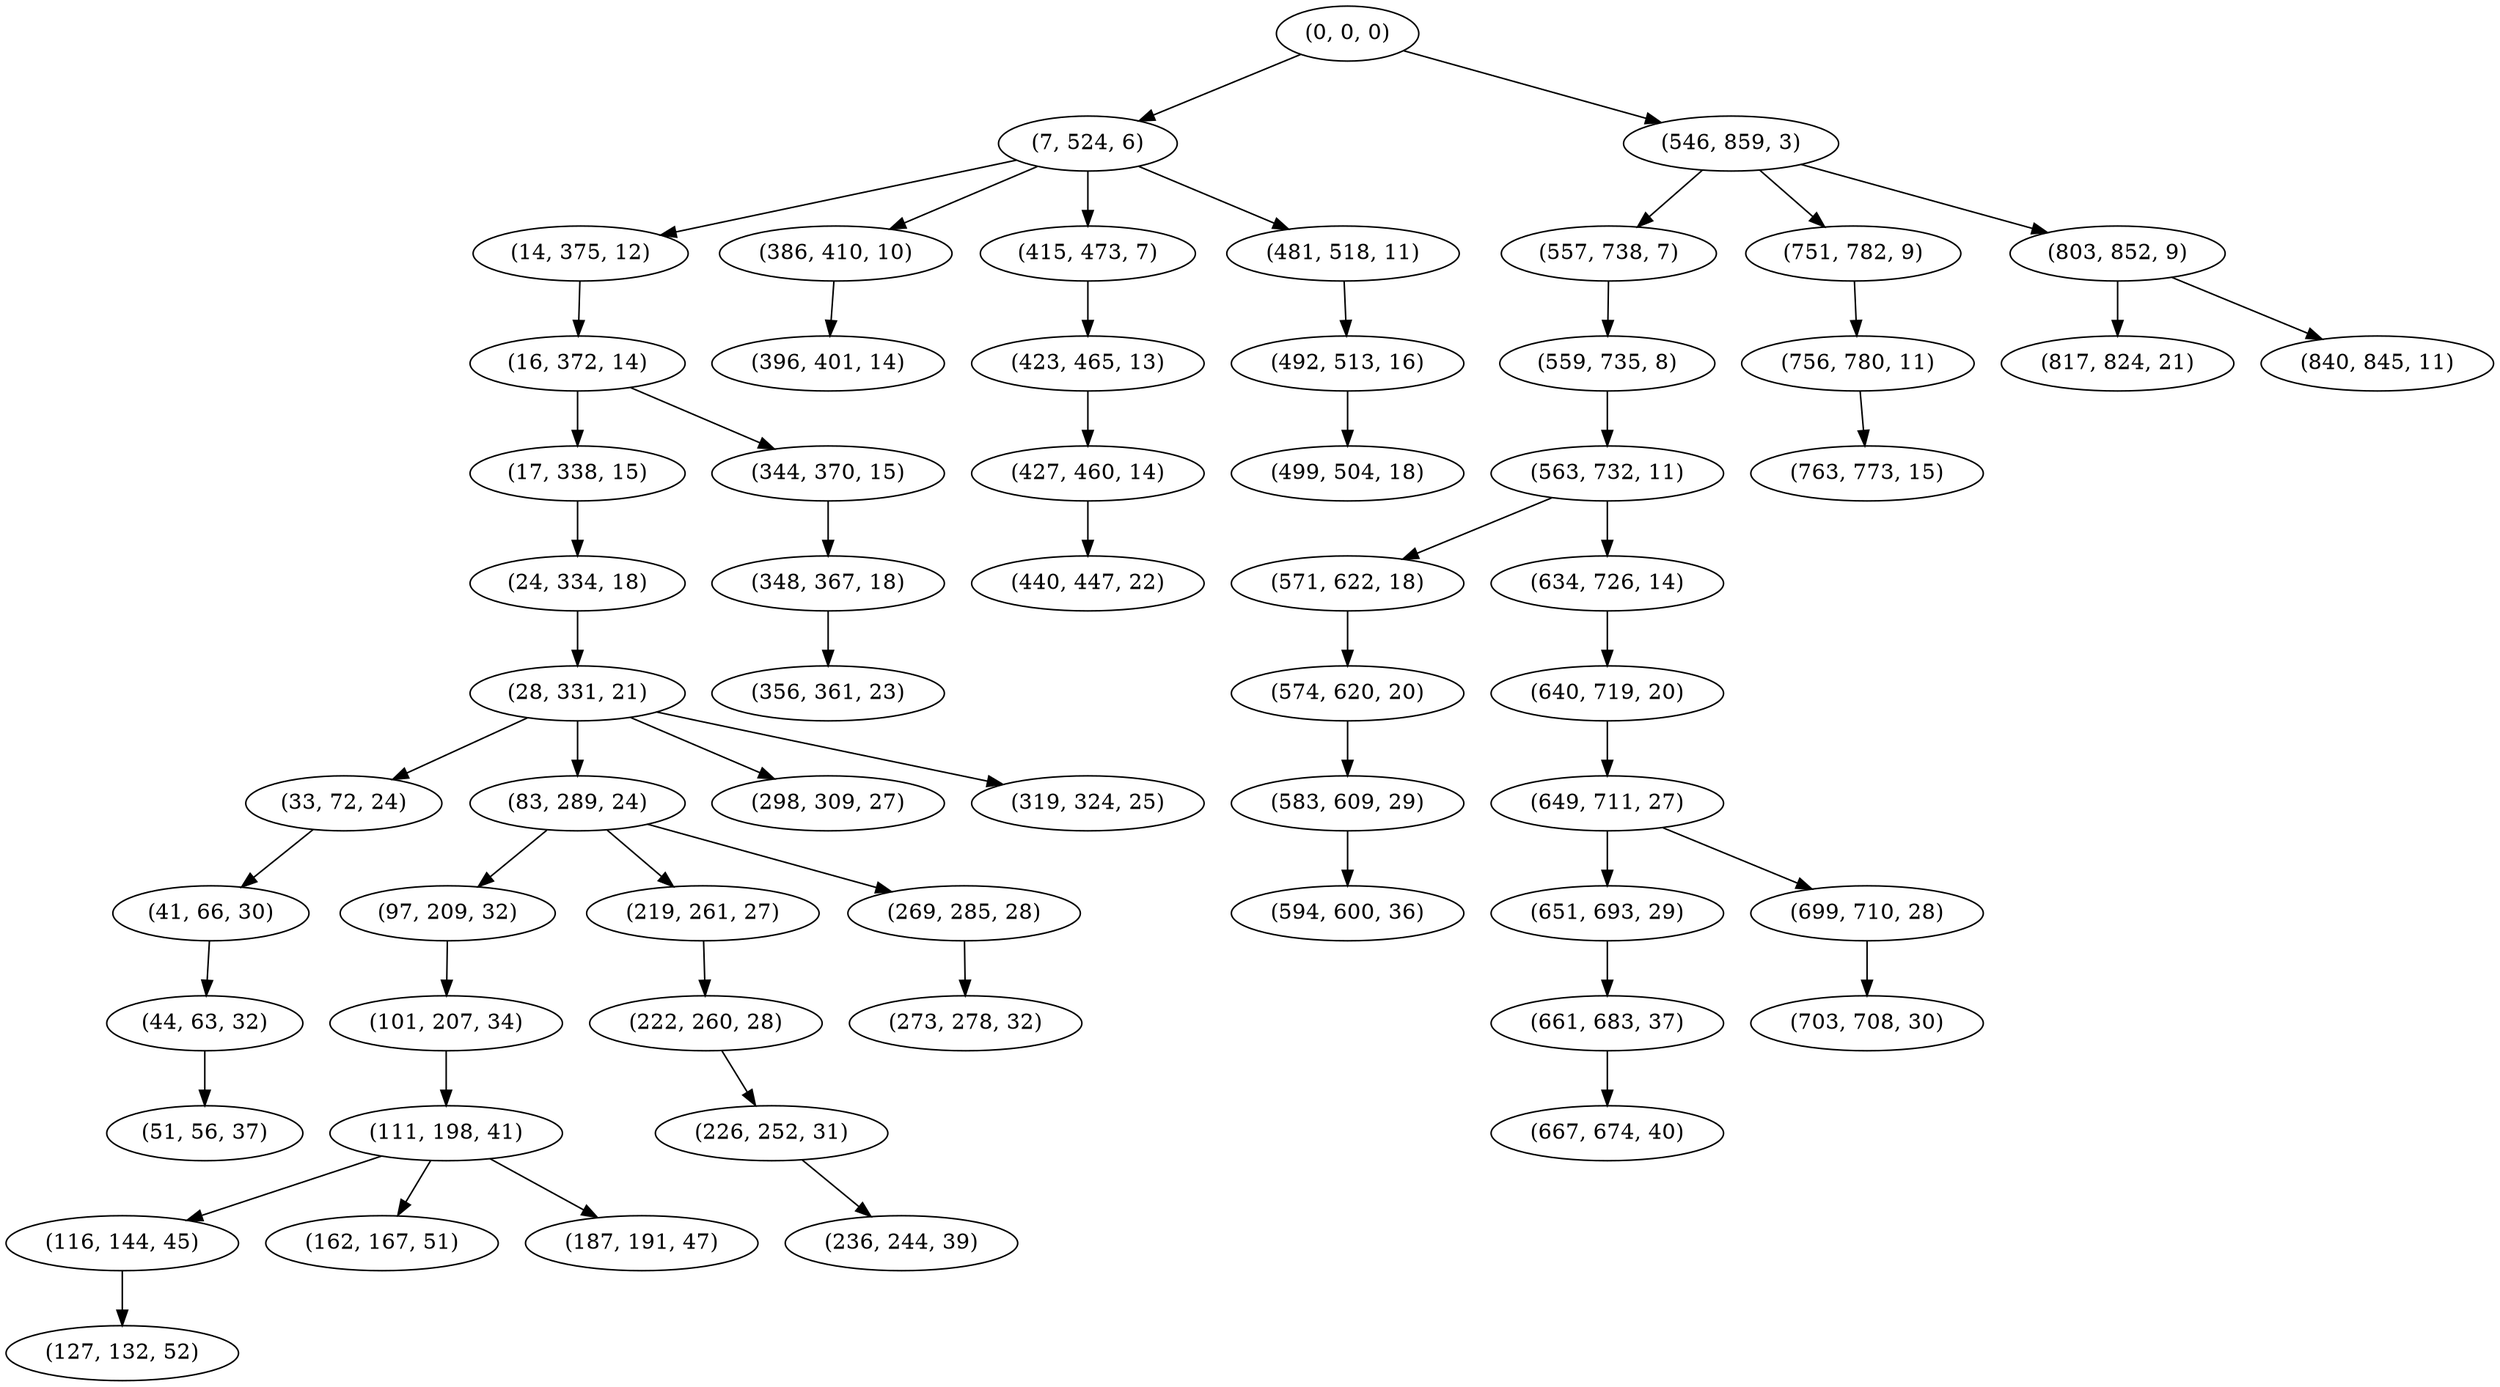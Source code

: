 digraph tree {
    "(0, 0, 0)";
    "(7, 524, 6)";
    "(14, 375, 12)";
    "(16, 372, 14)";
    "(17, 338, 15)";
    "(24, 334, 18)";
    "(28, 331, 21)";
    "(33, 72, 24)";
    "(41, 66, 30)";
    "(44, 63, 32)";
    "(51, 56, 37)";
    "(83, 289, 24)";
    "(97, 209, 32)";
    "(101, 207, 34)";
    "(111, 198, 41)";
    "(116, 144, 45)";
    "(127, 132, 52)";
    "(162, 167, 51)";
    "(187, 191, 47)";
    "(219, 261, 27)";
    "(222, 260, 28)";
    "(226, 252, 31)";
    "(236, 244, 39)";
    "(269, 285, 28)";
    "(273, 278, 32)";
    "(298, 309, 27)";
    "(319, 324, 25)";
    "(344, 370, 15)";
    "(348, 367, 18)";
    "(356, 361, 23)";
    "(386, 410, 10)";
    "(396, 401, 14)";
    "(415, 473, 7)";
    "(423, 465, 13)";
    "(427, 460, 14)";
    "(440, 447, 22)";
    "(481, 518, 11)";
    "(492, 513, 16)";
    "(499, 504, 18)";
    "(546, 859, 3)";
    "(557, 738, 7)";
    "(559, 735, 8)";
    "(563, 732, 11)";
    "(571, 622, 18)";
    "(574, 620, 20)";
    "(583, 609, 29)";
    "(594, 600, 36)";
    "(634, 726, 14)";
    "(640, 719, 20)";
    "(649, 711, 27)";
    "(651, 693, 29)";
    "(661, 683, 37)";
    "(667, 674, 40)";
    "(699, 710, 28)";
    "(703, 708, 30)";
    "(751, 782, 9)";
    "(756, 780, 11)";
    "(763, 773, 15)";
    "(803, 852, 9)";
    "(817, 824, 21)";
    "(840, 845, 11)";
    "(0, 0, 0)" -> "(7, 524, 6)";
    "(0, 0, 0)" -> "(546, 859, 3)";
    "(7, 524, 6)" -> "(14, 375, 12)";
    "(7, 524, 6)" -> "(386, 410, 10)";
    "(7, 524, 6)" -> "(415, 473, 7)";
    "(7, 524, 6)" -> "(481, 518, 11)";
    "(14, 375, 12)" -> "(16, 372, 14)";
    "(16, 372, 14)" -> "(17, 338, 15)";
    "(16, 372, 14)" -> "(344, 370, 15)";
    "(17, 338, 15)" -> "(24, 334, 18)";
    "(24, 334, 18)" -> "(28, 331, 21)";
    "(28, 331, 21)" -> "(33, 72, 24)";
    "(28, 331, 21)" -> "(83, 289, 24)";
    "(28, 331, 21)" -> "(298, 309, 27)";
    "(28, 331, 21)" -> "(319, 324, 25)";
    "(33, 72, 24)" -> "(41, 66, 30)";
    "(41, 66, 30)" -> "(44, 63, 32)";
    "(44, 63, 32)" -> "(51, 56, 37)";
    "(83, 289, 24)" -> "(97, 209, 32)";
    "(83, 289, 24)" -> "(219, 261, 27)";
    "(83, 289, 24)" -> "(269, 285, 28)";
    "(97, 209, 32)" -> "(101, 207, 34)";
    "(101, 207, 34)" -> "(111, 198, 41)";
    "(111, 198, 41)" -> "(116, 144, 45)";
    "(111, 198, 41)" -> "(162, 167, 51)";
    "(111, 198, 41)" -> "(187, 191, 47)";
    "(116, 144, 45)" -> "(127, 132, 52)";
    "(219, 261, 27)" -> "(222, 260, 28)";
    "(222, 260, 28)" -> "(226, 252, 31)";
    "(226, 252, 31)" -> "(236, 244, 39)";
    "(269, 285, 28)" -> "(273, 278, 32)";
    "(344, 370, 15)" -> "(348, 367, 18)";
    "(348, 367, 18)" -> "(356, 361, 23)";
    "(386, 410, 10)" -> "(396, 401, 14)";
    "(415, 473, 7)" -> "(423, 465, 13)";
    "(423, 465, 13)" -> "(427, 460, 14)";
    "(427, 460, 14)" -> "(440, 447, 22)";
    "(481, 518, 11)" -> "(492, 513, 16)";
    "(492, 513, 16)" -> "(499, 504, 18)";
    "(546, 859, 3)" -> "(557, 738, 7)";
    "(546, 859, 3)" -> "(751, 782, 9)";
    "(546, 859, 3)" -> "(803, 852, 9)";
    "(557, 738, 7)" -> "(559, 735, 8)";
    "(559, 735, 8)" -> "(563, 732, 11)";
    "(563, 732, 11)" -> "(571, 622, 18)";
    "(563, 732, 11)" -> "(634, 726, 14)";
    "(571, 622, 18)" -> "(574, 620, 20)";
    "(574, 620, 20)" -> "(583, 609, 29)";
    "(583, 609, 29)" -> "(594, 600, 36)";
    "(634, 726, 14)" -> "(640, 719, 20)";
    "(640, 719, 20)" -> "(649, 711, 27)";
    "(649, 711, 27)" -> "(651, 693, 29)";
    "(649, 711, 27)" -> "(699, 710, 28)";
    "(651, 693, 29)" -> "(661, 683, 37)";
    "(661, 683, 37)" -> "(667, 674, 40)";
    "(699, 710, 28)" -> "(703, 708, 30)";
    "(751, 782, 9)" -> "(756, 780, 11)";
    "(756, 780, 11)" -> "(763, 773, 15)";
    "(803, 852, 9)" -> "(817, 824, 21)";
    "(803, 852, 9)" -> "(840, 845, 11)";
}
